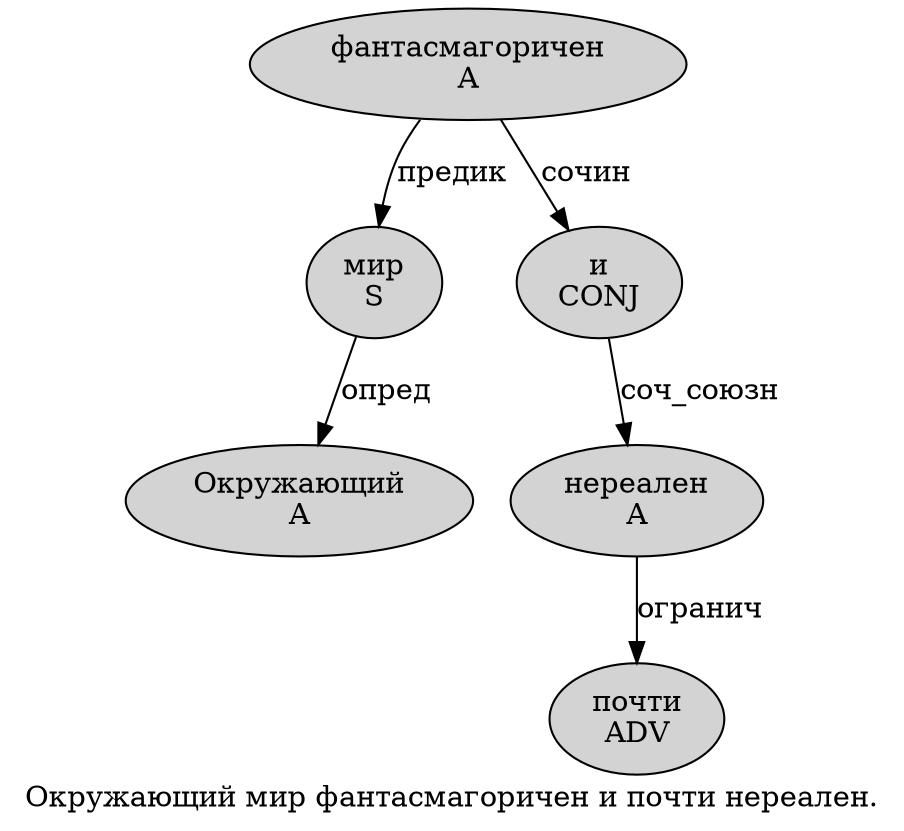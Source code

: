 digraph SENTENCE_2522 {
	graph [label="Окружающий мир фантасмагоричен и почти нереален."]
	node [style=filled]
		0 [label="Окружающий
A" color="" fillcolor=lightgray penwidth=1 shape=ellipse]
		1 [label="мир
S" color="" fillcolor=lightgray penwidth=1 shape=ellipse]
		2 [label="фантасмагоричен
A" color="" fillcolor=lightgray penwidth=1 shape=ellipse]
		3 [label="и
CONJ" color="" fillcolor=lightgray penwidth=1 shape=ellipse]
		4 [label="почти
ADV" color="" fillcolor=lightgray penwidth=1 shape=ellipse]
		5 [label="нереален
A" color="" fillcolor=lightgray penwidth=1 shape=ellipse]
			2 -> 1 [label="предик"]
			2 -> 3 [label="сочин"]
			3 -> 5 [label="соч_союзн"]
			5 -> 4 [label="огранич"]
			1 -> 0 [label="опред"]
}